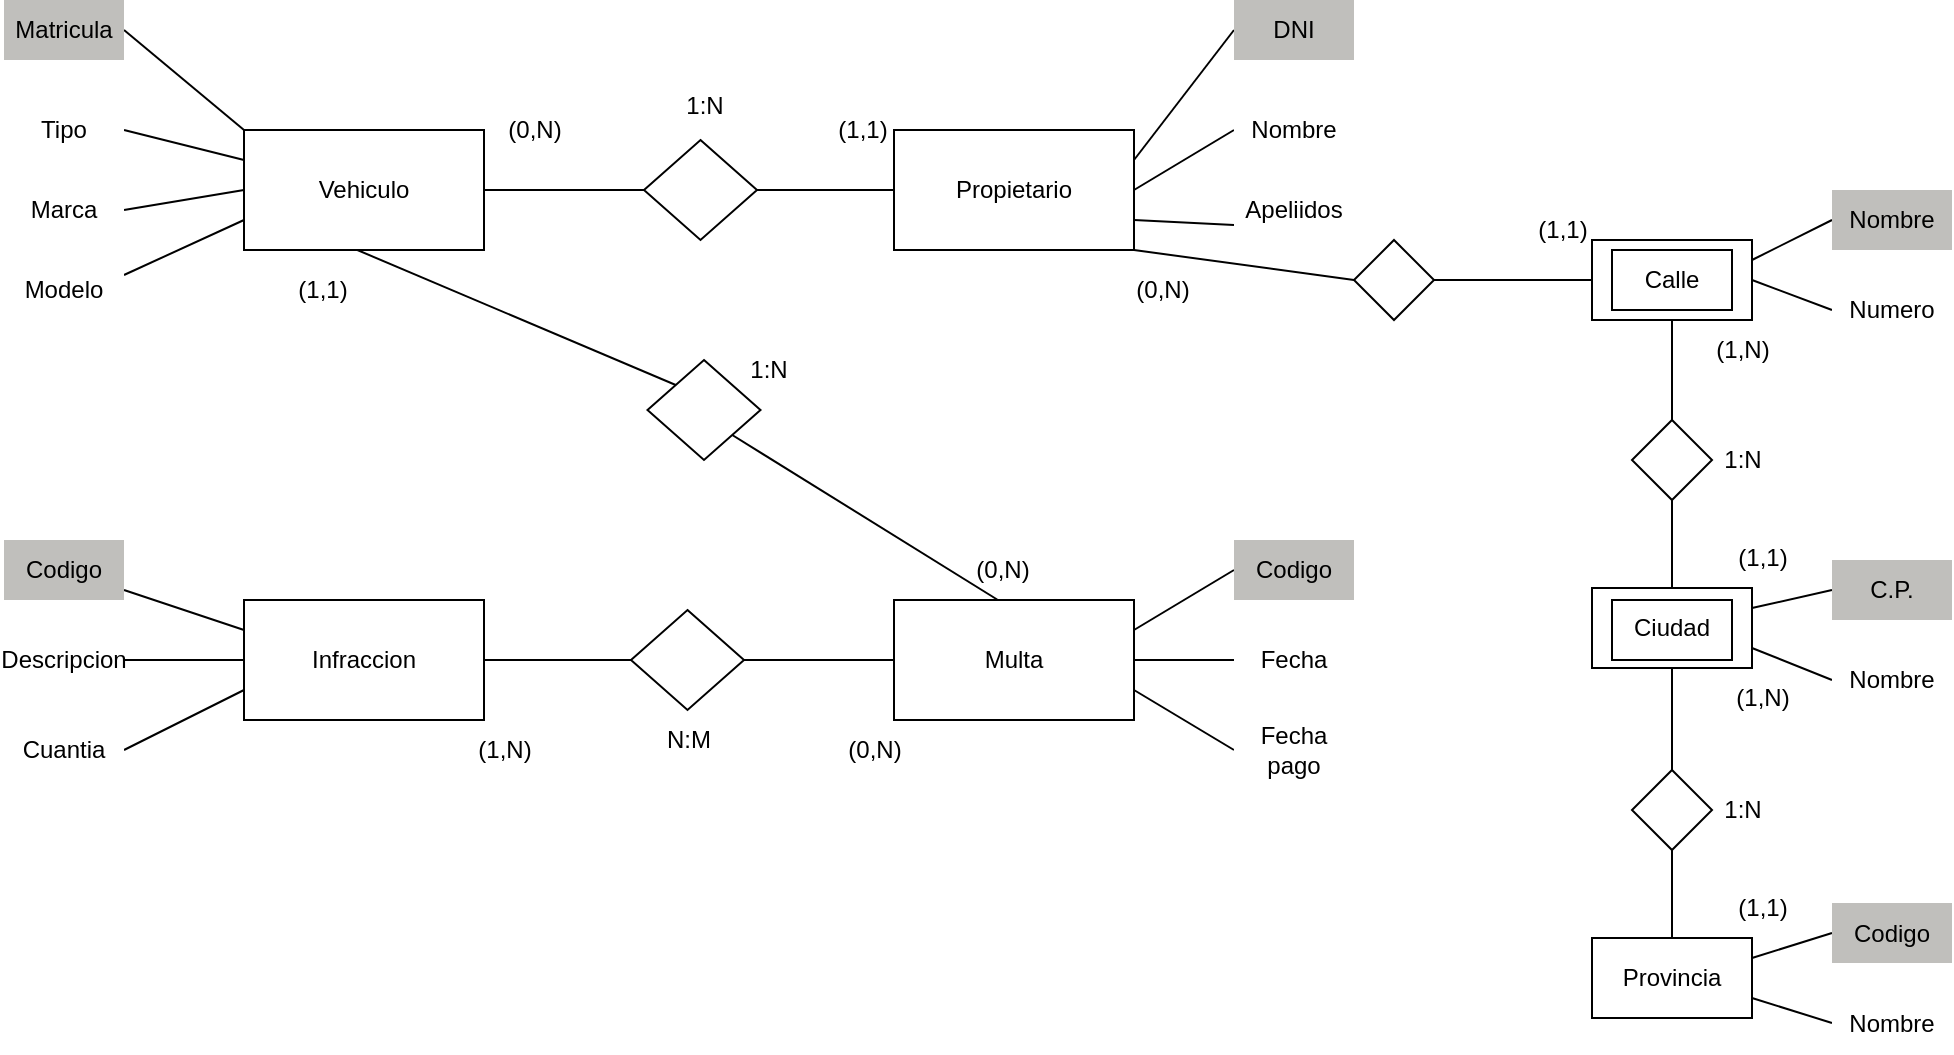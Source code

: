 <mxfile version="24.7.14">
  <diagram name="Página-1" id="4c4mgVNoYLlspTbkIYWk">
    <mxGraphModel dx="1434" dy="763" grid="1" gridSize="10" guides="1" tooltips="1" connect="1" arrows="1" fold="1" page="1" pageScale="1" pageWidth="1169" pageHeight="827" math="0" shadow="0">
      <root>
        <mxCell id="0" />
        <mxCell id="1" parent="0" />
        <mxCell id="anY5kWendyJgziAYYlbM-37" style="rounded=0;orthogonalLoop=1;jettySize=auto;html=1;entryX=0;entryY=0;entryDx=0;entryDy=0;endArrow=none;endFill=0;exitX=0.433;exitY=0.967;exitDx=0;exitDy=0;exitPerimeter=0;" parent="1" source="anY5kWendyJgziAYYlbM-1" target="anY5kWendyJgziAYYlbM-36" edge="1">
          <mxGeometry relative="1" as="geometry">
            <mxPoint x="291.641" y="240" as="sourcePoint" />
            <mxPoint x="416" y="325" as="targetPoint" />
          </mxGeometry>
        </mxCell>
        <mxCell id="anY5kWendyJgziAYYlbM-1" value="Vehiculo" style="rounded=0;whiteSpace=wrap;html=1;" parent="1" vertex="1">
          <mxGeometry x="206" y="165" width="120" height="60" as="geometry" />
        </mxCell>
        <mxCell id="anY5kWendyJgziAYYlbM-2" value="Propietario" style="rounded=0;whiteSpace=wrap;html=1;" parent="1" vertex="1">
          <mxGeometry x="531" y="165" width="120" height="60" as="geometry" />
        </mxCell>
        <mxCell id="anY5kWendyJgziAYYlbM-3" value="Infraccion" style="rounded=0;whiteSpace=wrap;html=1;" parent="1" vertex="1">
          <mxGeometry x="206" y="400" width="120" height="60" as="geometry" />
        </mxCell>
        <mxCell id="anY5kWendyJgziAYYlbM-5" style="rounded=0;orthogonalLoop=1;jettySize=auto;html=1;exitX=1;exitY=0.5;exitDx=0;exitDy=0;entryX=0;entryY=0;entryDx=0;entryDy=0;endArrow=none;endFill=0;" parent="1" source="anY5kWendyJgziAYYlbM-4" target="anY5kWendyJgziAYYlbM-1" edge="1">
          <mxGeometry relative="1" as="geometry" />
        </mxCell>
        <mxCell id="anY5kWendyJgziAYYlbM-4" value="Matricula" style="text;html=1;align=center;verticalAlign=middle;whiteSpace=wrap;rounded=0;fillColor=#c0bfbc;fillStyle=solid;" parent="1" vertex="1">
          <mxGeometry x="86" y="100" width="60" height="30" as="geometry" />
        </mxCell>
        <mxCell id="anY5kWendyJgziAYYlbM-11" style="rounded=0;orthogonalLoop=1;jettySize=auto;html=1;exitX=1;exitY=0.5;exitDx=0;exitDy=0;entryX=0;entryY=0.25;entryDx=0;entryDy=0;endArrow=none;endFill=0;" parent="1" source="anY5kWendyJgziAYYlbM-10" target="anY5kWendyJgziAYYlbM-1" edge="1">
          <mxGeometry relative="1" as="geometry" />
        </mxCell>
        <mxCell id="anY5kWendyJgziAYYlbM-10" value="Tipo" style="text;html=1;align=center;verticalAlign=middle;whiteSpace=wrap;rounded=0;fillColor=#ffffff;fillStyle=solid;" parent="1" vertex="1">
          <mxGeometry x="86" y="150" width="60" height="30" as="geometry" />
        </mxCell>
        <mxCell id="anY5kWendyJgziAYYlbM-13" style="rounded=0;orthogonalLoop=1;jettySize=auto;html=1;exitX=1;exitY=0.5;exitDx=0;exitDy=0;entryX=0;entryY=0.5;entryDx=0;entryDy=0;endArrow=none;endFill=0;" parent="1" source="anY5kWendyJgziAYYlbM-12" target="anY5kWendyJgziAYYlbM-1" edge="1">
          <mxGeometry relative="1" as="geometry" />
        </mxCell>
        <mxCell id="anY5kWendyJgziAYYlbM-12" value="Marca" style="text;html=1;align=center;verticalAlign=middle;whiteSpace=wrap;rounded=0;fillColor=#ffffff;fillStyle=solid;" parent="1" vertex="1">
          <mxGeometry x="86" y="190" width="60" height="30" as="geometry" />
        </mxCell>
        <mxCell id="anY5kWendyJgziAYYlbM-15" style="rounded=0;orthogonalLoop=1;jettySize=auto;html=1;exitX=1;exitY=0.25;exitDx=0;exitDy=0;entryX=0;entryY=0.75;entryDx=0;entryDy=0;endArrow=none;endFill=0;" parent="1" source="anY5kWendyJgziAYYlbM-14" target="anY5kWendyJgziAYYlbM-1" edge="1">
          <mxGeometry relative="1" as="geometry" />
        </mxCell>
        <mxCell id="anY5kWendyJgziAYYlbM-14" value="Modelo" style="text;html=1;align=center;verticalAlign=middle;whiteSpace=wrap;rounded=0;fillColor=#ffffff;fillStyle=solid;" parent="1" vertex="1">
          <mxGeometry x="86" y="230" width="60" height="30" as="geometry" />
        </mxCell>
        <mxCell id="anY5kWendyJgziAYYlbM-17" style="rounded=0;orthogonalLoop=1;jettySize=auto;html=1;entryX=1;entryY=0.5;entryDx=0;entryDy=0;endArrow=none;endFill=0;" parent="1" source="anY5kWendyJgziAYYlbM-16" target="anY5kWendyJgziAYYlbM-1" edge="1">
          <mxGeometry relative="1" as="geometry" />
        </mxCell>
        <mxCell id="anY5kWendyJgziAYYlbM-18" style="rounded=0;orthogonalLoop=1;jettySize=auto;html=1;exitX=1;exitY=0.5;exitDx=0;exitDy=0;entryX=0;entryY=0.5;entryDx=0;entryDy=0;endArrow=none;endFill=0;" parent="1" source="anY5kWendyJgziAYYlbM-16" target="anY5kWendyJgziAYYlbM-2" edge="1">
          <mxGeometry relative="1" as="geometry" />
        </mxCell>
        <mxCell id="anY5kWendyJgziAYYlbM-16" value="" style="rhombus;whiteSpace=wrap;html=1;" parent="1" vertex="1">
          <mxGeometry x="406" y="170" width="56.5" height="50" as="geometry" />
        </mxCell>
        <mxCell id="anY5kWendyJgziAYYlbM-23" style="rounded=0;orthogonalLoop=1;jettySize=auto;html=1;exitX=0;exitY=0.5;exitDx=0;exitDy=0;entryX=1;entryY=0.25;entryDx=0;entryDy=0;endArrow=none;endFill=0;" parent="1" source="anY5kWendyJgziAYYlbM-19" target="anY5kWendyJgziAYYlbM-2" edge="1">
          <mxGeometry relative="1" as="geometry" />
        </mxCell>
        <mxCell id="anY5kWendyJgziAYYlbM-19" value="DNI" style="text;html=1;align=center;verticalAlign=middle;whiteSpace=wrap;rounded=0;fillColor=#c0bfbc;fillStyle=solid;" parent="1" vertex="1">
          <mxGeometry x="701" y="100" width="60" height="30" as="geometry" />
        </mxCell>
        <mxCell id="anY5kWendyJgziAYYlbM-24" style="rounded=0;orthogonalLoop=1;jettySize=auto;html=1;exitX=0;exitY=0.5;exitDx=0;exitDy=0;entryX=1;entryY=0.5;entryDx=0;entryDy=0;endArrow=none;endFill=0;" parent="1" source="anY5kWendyJgziAYYlbM-20" target="anY5kWendyJgziAYYlbM-2" edge="1">
          <mxGeometry relative="1" as="geometry" />
        </mxCell>
        <mxCell id="anY5kWendyJgziAYYlbM-20" value="Nombre" style="text;html=1;align=center;verticalAlign=middle;whiteSpace=wrap;rounded=0;fillColor=#ffffff;fillStyle=solid;" parent="1" vertex="1">
          <mxGeometry x="701" y="150" width="60" height="30" as="geometry" />
        </mxCell>
        <mxCell id="anY5kWendyJgziAYYlbM-25" style="rounded=0;orthogonalLoop=1;jettySize=auto;html=1;exitX=0;exitY=0.75;exitDx=0;exitDy=0;entryX=1;entryY=0.75;entryDx=0;entryDy=0;endArrow=none;endFill=0;" parent="1" source="anY5kWendyJgziAYYlbM-21" target="anY5kWendyJgziAYYlbM-2" edge="1">
          <mxGeometry relative="1" as="geometry" />
        </mxCell>
        <mxCell id="anY5kWendyJgziAYYlbM-21" value="Apeliidos" style="text;html=1;align=center;verticalAlign=middle;whiteSpace=wrap;rounded=0;fillColor=#ffffff;fillStyle=solid;" parent="1" vertex="1">
          <mxGeometry x="701" y="190" width="60" height="30" as="geometry" />
        </mxCell>
        <mxCell id="anY5kWendyJgziAYYlbM-26" style="rounded=0;orthogonalLoop=1;jettySize=auto;html=1;exitX=0;exitY=0.5;exitDx=0;exitDy=0;entryX=1;entryY=1;entryDx=0;entryDy=0;endArrow=none;endFill=0;" parent="1" source="3OSYTw7xiq8z2R8x-spy-3" target="anY5kWendyJgziAYYlbM-2" edge="1">
          <mxGeometry relative="1" as="geometry">
            <mxPoint x="701" y="245" as="sourcePoint" />
          </mxGeometry>
        </mxCell>
        <mxCell id="anY5kWendyJgziAYYlbM-27" value="(0,N)" style="text;html=1;align=center;verticalAlign=middle;resizable=0;points=[];autosize=1;strokeColor=none;fillColor=none;" parent="1" vertex="1">
          <mxGeometry x="326" y="150" width="50" height="30" as="geometry" />
        </mxCell>
        <mxCell id="anY5kWendyJgziAYYlbM-28" value="(1,1)" style="text;html=1;align=center;verticalAlign=middle;resizable=0;points=[];autosize=1;strokeColor=none;fillColor=none;" parent="1" vertex="1">
          <mxGeometry x="490" y="150" width="50" height="30" as="geometry" />
        </mxCell>
        <mxCell id="anY5kWendyJgziAYYlbM-29" value="1:N" style="text;html=1;align=center;verticalAlign=middle;resizable=0;points=[];autosize=1;strokeColor=none;fillColor=none;" parent="1" vertex="1">
          <mxGeometry x="416" y="138" width="40" height="30" as="geometry" />
        </mxCell>
        <mxCell id="anY5kWendyJgziAYYlbM-33" style="rounded=0;orthogonalLoop=1;jettySize=auto;html=1;entryX=0;entryY=0.25;entryDx=0;entryDy=0;endArrow=none;endFill=0;" parent="1" source="anY5kWendyJgziAYYlbM-30" target="anY5kWendyJgziAYYlbM-3" edge="1">
          <mxGeometry relative="1" as="geometry" />
        </mxCell>
        <mxCell id="anY5kWendyJgziAYYlbM-30" value="Codigo" style="text;html=1;align=center;verticalAlign=middle;whiteSpace=wrap;rounded=0;fillColor=#c0bfbc;fillStyle=solid;" parent="1" vertex="1">
          <mxGeometry x="86" y="370" width="60" height="30" as="geometry" />
        </mxCell>
        <mxCell id="anY5kWendyJgziAYYlbM-34" style="rounded=0;orthogonalLoop=1;jettySize=auto;html=1;exitX=1;exitY=0.5;exitDx=0;exitDy=0;entryX=0;entryY=0.5;entryDx=0;entryDy=0;endArrow=none;endFill=0;" parent="1" source="anY5kWendyJgziAYYlbM-31" target="anY5kWendyJgziAYYlbM-3" edge="1">
          <mxGeometry relative="1" as="geometry" />
        </mxCell>
        <mxCell id="anY5kWendyJgziAYYlbM-31" value="Descripcion" style="text;html=1;align=center;verticalAlign=middle;whiteSpace=wrap;rounded=0;fillColor=#ffffff;fillStyle=solid;" parent="1" vertex="1">
          <mxGeometry x="86" y="415" width="60" height="30" as="geometry" />
        </mxCell>
        <mxCell id="anY5kWendyJgziAYYlbM-35" style="rounded=0;orthogonalLoop=1;jettySize=auto;html=1;exitX=1;exitY=0.5;exitDx=0;exitDy=0;entryX=0;entryY=0.75;entryDx=0;entryDy=0;endArrow=none;endFill=0;" parent="1" source="anY5kWendyJgziAYYlbM-32" target="anY5kWendyJgziAYYlbM-3" edge="1">
          <mxGeometry relative="1" as="geometry" />
        </mxCell>
        <mxCell id="anY5kWendyJgziAYYlbM-32" value="Cuantia" style="text;html=1;align=center;verticalAlign=middle;whiteSpace=wrap;rounded=0;fillColor=#ffffff;fillStyle=solid;" parent="1" vertex="1">
          <mxGeometry x="86" y="460" width="60" height="30" as="geometry" />
        </mxCell>
        <mxCell id="anY5kWendyJgziAYYlbM-38" style="rounded=0;orthogonalLoop=1;jettySize=auto;html=1;exitX=1;exitY=1;exitDx=0;exitDy=0;endArrow=none;endFill=0;entryX=0.433;entryY=0;entryDx=0;entryDy=0;entryPerimeter=0;" parent="1" source="anY5kWendyJgziAYYlbM-36" target="dstXWBgIuasM4XewW3nN-3" edge="1">
          <mxGeometry relative="1" as="geometry">
            <mxPoint x="450.25" y="350" as="sourcePoint" />
            <mxPoint x="546" y="390" as="targetPoint" />
          </mxGeometry>
        </mxCell>
        <mxCell id="anY5kWendyJgziAYYlbM-36" value="" style="rhombus;whiteSpace=wrap;html=1;" parent="1" vertex="1">
          <mxGeometry x="407.75" y="280" width="56.5" height="50" as="geometry" />
        </mxCell>
        <mxCell id="dstXWBgIuasM4XewW3nN-1" value="(0,N)" style="text;html=1;align=center;verticalAlign=middle;resizable=0;points=[];autosize=1;strokeColor=none;fillColor=none;" parent="1" vertex="1">
          <mxGeometry x="496" y="460" width="50" height="30" as="geometry" />
        </mxCell>
        <mxCell id="dstXWBgIuasM4XewW3nN-12" style="rounded=0;orthogonalLoop=1;jettySize=auto;html=1;exitX=0;exitY=0.5;exitDx=0;exitDy=0;entryX=1;entryY=0.5;entryDx=0;entryDy=0;endArrow=none;endFill=0;" parent="1" source="dstXWBgIuasM4XewW3nN-3" target="dstXWBgIuasM4XewW3nN-11" edge="1">
          <mxGeometry relative="1" as="geometry" />
        </mxCell>
        <mxCell id="dstXWBgIuasM4XewW3nN-3" value="Multa" style="rounded=0;whiteSpace=wrap;html=1;" parent="1" vertex="1">
          <mxGeometry x="531" y="400" width="120" height="60" as="geometry" />
        </mxCell>
        <mxCell id="dstXWBgIuasM4XewW3nN-7" style="rounded=0;orthogonalLoop=1;jettySize=auto;html=1;exitX=0;exitY=0.5;exitDx=0;exitDy=0;entryX=1;entryY=0.25;entryDx=0;entryDy=0;endArrow=none;endFill=0;" parent="1" source="dstXWBgIuasM4XewW3nN-4" target="dstXWBgIuasM4XewW3nN-3" edge="1">
          <mxGeometry relative="1" as="geometry" />
        </mxCell>
        <mxCell id="dstXWBgIuasM4XewW3nN-4" value="Codigo" style="text;html=1;align=center;verticalAlign=middle;whiteSpace=wrap;rounded=0;fillColor=#c0bfbc;fillStyle=solid;" parent="1" vertex="1">
          <mxGeometry x="701" y="370" width="60" height="30" as="geometry" />
        </mxCell>
        <mxCell id="dstXWBgIuasM4XewW3nN-8" style="rounded=0;orthogonalLoop=1;jettySize=auto;html=1;exitX=0;exitY=0.5;exitDx=0;exitDy=0;entryX=1;entryY=0.5;entryDx=0;entryDy=0;endArrow=none;endFill=0;" parent="1" source="dstXWBgIuasM4XewW3nN-5" target="dstXWBgIuasM4XewW3nN-3" edge="1">
          <mxGeometry relative="1" as="geometry" />
        </mxCell>
        <mxCell id="dstXWBgIuasM4XewW3nN-5" value="Fecha" style="text;html=1;align=center;verticalAlign=middle;whiteSpace=wrap;rounded=0;fillColor=#ffffff;fillStyle=solid;" parent="1" vertex="1">
          <mxGeometry x="701" y="415" width="60" height="30" as="geometry" />
        </mxCell>
        <mxCell id="dstXWBgIuasM4XewW3nN-9" style="rounded=0;orthogonalLoop=1;jettySize=auto;html=1;exitX=0;exitY=0.5;exitDx=0;exitDy=0;entryX=1;entryY=0.75;entryDx=0;entryDy=0;endArrow=none;endFill=0;" parent="1" source="dstXWBgIuasM4XewW3nN-6" target="dstXWBgIuasM4XewW3nN-3" edge="1">
          <mxGeometry relative="1" as="geometry" />
        </mxCell>
        <mxCell id="dstXWBgIuasM4XewW3nN-6" value="Fecha pago" style="text;html=1;align=center;verticalAlign=middle;whiteSpace=wrap;rounded=0;fillColor=#ffffff;fillStyle=solid;" parent="1" vertex="1">
          <mxGeometry x="701" y="460" width="60" height="30" as="geometry" />
        </mxCell>
        <mxCell id="dstXWBgIuasM4XewW3nN-13" style="rounded=0;orthogonalLoop=1;jettySize=auto;html=1;exitX=0;exitY=0.5;exitDx=0;exitDy=0;endArrow=none;endFill=0;" parent="1" source="dstXWBgIuasM4XewW3nN-11" target="anY5kWendyJgziAYYlbM-3" edge="1">
          <mxGeometry relative="1" as="geometry" />
        </mxCell>
        <mxCell id="dstXWBgIuasM4XewW3nN-11" value="" style="rhombus;whiteSpace=wrap;html=1;" parent="1" vertex="1">
          <mxGeometry x="399.5" y="405" width="56.5" height="50" as="geometry" />
        </mxCell>
        <mxCell id="dstXWBgIuasM4XewW3nN-14" value="(1,N)" style="text;html=1;align=center;verticalAlign=middle;resizable=0;points=[];autosize=1;strokeColor=none;fillColor=none;" parent="1" vertex="1">
          <mxGeometry x="311" y="460" width="50" height="30" as="geometry" />
        </mxCell>
        <mxCell id="dstXWBgIuasM4XewW3nN-15" value="N:M" style="text;html=1;align=center;verticalAlign=middle;resizable=0;points=[];autosize=1;strokeColor=none;fillColor=none;" parent="1" vertex="1">
          <mxGeometry x="402.75" y="455" width="50" height="30" as="geometry" />
        </mxCell>
        <mxCell id="dstXWBgIuasM4XewW3nN-16" value="(0,N)" style="text;html=1;align=center;verticalAlign=middle;resizable=0;points=[];autosize=1;strokeColor=none;fillColor=none;" parent="1" vertex="1">
          <mxGeometry x="560" y="370" width="50" height="30" as="geometry" />
        </mxCell>
        <mxCell id="dstXWBgIuasM4XewW3nN-17" value="(1,1)" style="text;html=1;align=center;verticalAlign=middle;resizable=0;points=[];autosize=1;strokeColor=none;fillColor=none;" parent="1" vertex="1">
          <mxGeometry x="220" y="230" width="50" height="30" as="geometry" />
        </mxCell>
        <mxCell id="dstXWBgIuasM4XewW3nN-18" value="1:N" style="text;html=1;align=center;verticalAlign=middle;resizable=0;points=[];autosize=1;strokeColor=none;fillColor=none;" parent="1" vertex="1">
          <mxGeometry x="447.75" y="270" width="40" height="30" as="geometry" />
        </mxCell>
        <mxCell id="3OSYTw7xiq8z2R8x-spy-11" style="rounded=0;orthogonalLoop=1;jettySize=auto;html=1;exitX=0.5;exitY=1;exitDx=0;exitDy=0;entryX=0.5;entryY=0;entryDx=0;entryDy=0;endArrow=none;endFill=0;" edge="1" parent="1" source="3OSYTw7xiq8z2R8x-spy-2" target="3OSYTw7xiq8z2R8x-spy-7">
          <mxGeometry relative="1" as="geometry" />
        </mxCell>
        <mxCell id="3OSYTw7xiq8z2R8x-spy-2" value="Calle" style="rounded=0;whiteSpace=wrap;html=1;" vertex="1" parent="1">
          <mxGeometry x="880" y="220" width="80" height="40" as="geometry" />
        </mxCell>
        <mxCell id="3OSYTw7xiq8z2R8x-spy-4" style="rounded=0;orthogonalLoop=1;jettySize=auto;html=1;exitX=1;exitY=0.5;exitDx=0;exitDy=0;entryX=0;entryY=0.5;entryDx=0;entryDy=0;endArrow=none;endFill=0;" edge="1" parent="1" source="3OSYTw7xiq8z2R8x-spy-3" target="3OSYTw7xiq8z2R8x-spy-2">
          <mxGeometry relative="1" as="geometry" />
        </mxCell>
        <mxCell id="3OSYTw7xiq8z2R8x-spy-3" value="" style="rhombus;whiteSpace=wrap;html=1;" vertex="1" parent="1">
          <mxGeometry x="761" y="220" width="40" height="40" as="geometry" />
        </mxCell>
        <mxCell id="3OSYTw7xiq8z2R8x-spy-12" style="rounded=0;orthogonalLoop=1;jettySize=auto;html=1;exitX=0.5;exitY=1;exitDx=0;exitDy=0;entryX=0.5;entryY=0;entryDx=0;entryDy=0;endArrow=none;endFill=0;" edge="1" parent="1" source="3OSYTw7xiq8z2R8x-spy-7" target="3OSYTw7xiq8z2R8x-spy-8">
          <mxGeometry relative="1" as="geometry" />
        </mxCell>
        <mxCell id="3OSYTw7xiq8z2R8x-spy-7" value="" style="rhombus;whiteSpace=wrap;html=1;" vertex="1" parent="1">
          <mxGeometry x="900" y="310" width="40" height="40" as="geometry" />
        </mxCell>
        <mxCell id="3OSYTw7xiq8z2R8x-spy-13" style="rounded=0;orthogonalLoop=1;jettySize=auto;html=1;exitX=0.5;exitY=1;exitDx=0;exitDy=0;entryX=0.5;entryY=0;entryDx=0;entryDy=0;endArrow=none;endFill=0;" edge="1" parent="1" source="3OSYTw7xiq8z2R8x-spy-8" target="3OSYTw7xiq8z2R8x-spy-9">
          <mxGeometry relative="1" as="geometry" />
        </mxCell>
        <mxCell id="3OSYTw7xiq8z2R8x-spy-8" value="Ciudad" style="rounded=0;whiteSpace=wrap;html=1;" vertex="1" parent="1">
          <mxGeometry x="880" y="394" width="80" height="40" as="geometry" />
        </mxCell>
        <mxCell id="3OSYTw7xiq8z2R8x-spy-14" style="rounded=0;orthogonalLoop=1;jettySize=auto;html=1;exitX=0.5;exitY=1;exitDx=0;exitDy=0;endArrow=none;endFill=0;entryX=0.5;entryY=0;entryDx=0;entryDy=0;" edge="1" parent="1" source="3OSYTw7xiq8z2R8x-spy-9" target="3OSYTw7xiq8z2R8x-spy-10">
          <mxGeometry relative="1" as="geometry">
            <mxPoint x="920" y="560" as="targetPoint" />
          </mxGeometry>
        </mxCell>
        <mxCell id="3OSYTw7xiq8z2R8x-spy-9" value="" style="rhombus;whiteSpace=wrap;html=1;" vertex="1" parent="1">
          <mxGeometry x="900" y="485" width="40" height="40" as="geometry" />
        </mxCell>
        <mxCell id="3OSYTw7xiq8z2R8x-spy-10" value="Provincia" style="rounded=0;whiteSpace=wrap;html=1;" vertex="1" parent="1">
          <mxGeometry x="880" y="569" width="80" height="40" as="geometry" />
        </mxCell>
        <mxCell id="3OSYTw7xiq8z2R8x-spy-15" value="(1,1)" style="text;html=1;align=center;verticalAlign=middle;resizable=0;points=[];autosize=1;strokeColor=none;fillColor=none;" vertex="1" parent="1">
          <mxGeometry x="840" y="200" width="50" height="30" as="geometry" />
        </mxCell>
        <mxCell id="3OSYTw7xiq8z2R8x-spy-16" value="(0,N)" style="text;html=1;align=center;verticalAlign=middle;resizable=0;points=[];autosize=1;strokeColor=none;fillColor=none;" vertex="1" parent="1">
          <mxGeometry x="640" y="230" width="50" height="30" as="geometry" />
        </mxCell>
        <mxCell id="3OSYTw7xiq8z2R8x-spy-17" value="(1,1)" style="text;html=1;align=center;verticalAlign=middle;resizable=0;points=[];autosize=1;strokeColor=none;fillColor=none;" vertex="1" parent="1">
          <mxGeometry x="940" y="539" width="50" height="30" as="geometry" />
        </mxCell>
        <mxCell id="3OSYTw7xiq8z2R8x-spy-18" value="(1,1)" style="text;html=1;align=center;verticalAlign=middle;resizable=0;points=[];autosize=1;strokeColor=none;fillColor=none;" vertex="1" parent="1">
          <mxGeometry x="940" y="364" width="50" height="30" as="geometry" />
        </mxCell>
        <mxCell id="3OSYTw7xiq8z2R8x-spy-19" value="(1,N)" style="text;html=1;align=center;verticalAlign=middle;resizable=0;points=[];autosize=1;strokeColor=none;fillColor=none;" vertex="1" parent="1">
          <mxGeometry x="930" y="260" width="50" height="30" as="geometry" />
        </mxCell>
        <mxCell id="3OSYTw7xiq8z2R8x-spy-20" value="(1,N)" style="text;html=1;align=center;verticalAlign=middle;resizable=0;points=[];autosize=1;strokeColor=none;fillColor=none;" vertex="1" parent="1">
          <mxGeometry x="940" y="434" width="50" height="30" as="geometry" />
        </mxCell>
        <mxCell id="3OSYTw7xiq8z2R8x-spy-21" value="1:N" style="text;html=1;align=center;verticalAlign=middle;resizable=0;points=[];autosize=1;strokeColor=none;fillColor=none;" vertex="1" parent="1">
          <mxGeometry x="935" y="315" width="40" height="30" as="geometry" />
        </mxCell>
        <mxCell id="3OSYTw7xiq8z2R8x-spy-22" value="1:N" style="text;html=1;align=center;verticalAlign=middle;resizable=0;points=[];autosize=1;strokeColor=none;fillColor=none;" vertex="1" parent="1">
          <mxGeometry x="935" y="490" width="40" height="30" as="geometry" />
        </mxCell>
        <mxCell id="3OSYTw7xiq8z2R8x-spy-27" style="rounded=0;orthogonalLoop=1;jettySize=auto;html=1;exitX=0;exitY=0.5;exitDx=0;exitDy=0;entryX=1;entryY=0.25;entryDx=0;entryDy=0;endArrow=none;endFill=0;" edge="1" parent="1" source="3OSYTw7xiq8z2R8x-spy-23" target="3OSYTw7xiq8z2R8x-spy-2">
          <mxGeometry relative="1" as="geometry" />
        </mxCell>
        <mxCell id="3OSYTw7xiq8z2R8x-spy-23" value="Nombre" style="text;html=1;align=center;verticalAlign=middle;whiteSpace=wrap;rounded=0;fillColor=#c0bfbc;fillStyle=solid;" vertex="1" parent="1">
          <mxGeometry x="1000" y="195" width="60" height="30" as="geometry" />
        </mxCell>
        <mxCell id="3OSYTw7xiq8z2R8x-spy-28" style="rounded=0;orthogonalLoop=1;jettySize=auto;html=1;exitX=0;exitY=0.5;exitDx=0;exitDy=0;entryX=1;entryY=0.5;entryDx=0;entryDy=0;endArrow=none;endFill=0;" edge="1" parent="1" source="3OSYTw7xiq8z2R8x-spy-24" target="3OSYTw7xiq8z2R8x-spy-2">
          <mxGeometry relative="1" as="geometry" />
        </mxCell>
        <mxCell id="3OSYTw7xiq8z2R8x-spy-24" value="Numero" style="text;html=1;align=center;verticalAlign=middle;whiteSpace=wrap;rounded=0;fillColor=#ffffff;fillStyle=solid;" vertex="1" parent="1">
          <mxGeometry x="1000" y="240" width="60" height="30" as="geometry" />
        </mxCell>
        <mxCell id="3OSYTw7xiq8z2R8x-spy-29" style="rounded=0;orthogonalLoop=1;jettySize=auto;html=1;exitX=0;exitY=0.5;exitDx=0;exitDy=0;entryX=1;entryY=0.25;entryDx=0;entryDy=0;endArrow=none;endFill=0;" edge="1" parent="1" source="3OSYTw7xiq8z2R8x-spy-25" target="3OSYTw7xiq8z2R8x-spy-8">
          <mxGeometry relative="1" as="geometry" />
        </mxCell>
        <mxCell id="3OSYTw7xiq8z2R8x-spy-25" value="C.P." style="text;html=1;align=center;verticalAlign=middle;whiteSpace=wrap;rounded=0;fillColor=#c0bfbc;fillStyle=solid;" vertex="1" parent="1">
          <mxGeometry x="1000" y="380" width="60" height="30" as="geometry" />
        </mxCell>
        <mxCell id="3OSYTw7xiq8z2R8x-spy-30" style="rounded=0;orthogonalLoop=1;jettySize=auto;html=1;exitX=0;exitY=0.5;exitDx=0;exitDy=0;entryX=1;entryY=0.75;entryDx=0;entryDy=0;endArrow=none;endFill=0;" edge="1" parent="1" source="3OSYTw7xiq8z2R8x-spy-26" target="3OSYTw7xiq8z2R8x-spy-8">
          <mxGeometry relative="1" as="geometry" />
        </mxCell>
        <mxCell id="3OSYTw7xiq8z2R8x-spy-26" value="Nombre" style="text;html=1;align=center;verticalAlign=middle;whiteSpace=wrap;rounded=0;fillColor=#ffffff;fillStyle=solid;" vertex="1" parent="1">
          <mxGeometry x="1000" y="425" width="60" height="30" as="geometry" />
        </mxCell>
        <mxCell id="3OSYTw7xiq8z2R8x-spy-35" style="rounded=0;orthogonalLoop=1;jettySize=auto;html=1;exitX=0;exitY=0.5;exitDx=0;exitDy=0;entryX=1;entryY=0.25;entryDx=0;entryDy=0;endArrow=none;endFill=0;" edge="1" parent="1" source="3OSYTw7xiq8z2R8x-spy-31" target="3OSYTw7xiq8z2R8x-spy-10">
          <mxGeometry relative="1" as="geometry" />
        </mxCell>
        <mxCell id="3OSYTw7xiq8z2R8x-spy-31" value="Codigo" style="text;html=1;align=center;verticalAlign=middle;whiteSpace=wrap;rounded=0;fillColor=#c0bfbc;fillStyle=solid;" vertex="1" parent="1">
          <mxGeometry x="1000" y="551.5" width="60" height="30" as="geometry" />
        </mxCell>
        <mxCell id="3OSYTw7xiq8z2R8x-spy-36" style="rounded=0;orthogonalLoop=1;jettySize=auto;html=1;exitX=0;exitY=0.5;exitDx=0;exitDy=0;entryX=1;entryY=0.75;entryDx=0;entryDy=0;endArrow=none;endFill=0;" edge="1" parent="1" source="3OSYTw7xiq8z2R8x-spy-32" target="3OSYTw7xiq8z2R8x-spy-10">
          <mxGeometry relative="1" as="geometry" />
        </mxCell>
        <mxCell id="3OSYTw7xiq8z2R8x-spy-32" value="Nombre" style="text;html=1;align=center;verticalAlign=middle;whiteSpace=wrap;rounded=0;fillColor=#ffffff;fillStyle=solid;" vertex="1" parent="1">
          <mxGeometry x="1000" y="596.5" width="60" height="30" as="geometry" />
        </mxCell>
        <mxCell id="3OSYTw7xiq8z2R8x-spy-37" value="" style="rounded=0;whiteSpace=wrap;html=1;fillColor=none;" vertex="1" parent="1">
          <mxGeometry x="890" y="400" width="60" height="30" as="geometry" />
        </mxCell>
        <mxCell id="3OSYTw7xiq8z2R8x-spy-38" value="" style="rounded=0;whiteSpace=wrap;html=1;fillColor=none;" vertex="1" parent="1">
          <mxGeometry x="890" y="225" width="60" height="30" as="geometry" />
        </mxCell>
      </root>
    </mxGraphModel>
  </diagram>
</mxfile>
